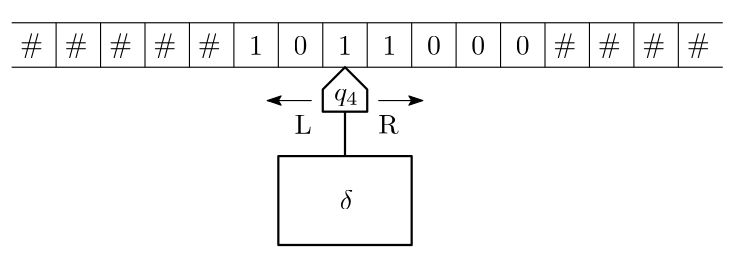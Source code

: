 <?xml version="1.0"?>
<!DOCTYPE ipe SYSTEM "ipe.dtd">
<ipe version="70218" creator="Ipe 7.2.24">
<info created="D:20220127164540" modified="D:20230901150327"/>
<ipestyle name="basic">
<symbol name="arrow/arc(spx)">
<path stroke="sym-stroke" fill="sym-stroke" pen="sym-pen">
0 0 m
-1 0.333 l
-1 -0.333 l
h
</path>
</symbol>
<symbol name="arrow/farc(spx)">
<path stroke="sym-stroke" fill="white" pen="sym-pen">
0 0 m
-1 0.333 l
-1 -0.333 l
h
</path>
</symbol>
<symbol name="arrow/ptarc(spx)">
<path stroke="sym-stroke" fill="sym-stroke" pen="sym-pen">
0 0 m
-1 0.333 l
-0.8 0 l
-1 -0.333 l
h
</path>
</symbol>
<symbol name="arrow/fptarc(spx)">
<path stroke="sym-stroke" fill="white" pen="sym-pen">
0 0 m
-1 0.333 l
-0.8 0 l
-1 -0.333 l
h
</path>
</symbol>
<symbol name="mark/circle(sx)" transformations="translations">
<path fill="sym-stroke">
0.6 0 0 0.6 0 0 e
0.4 0 0 0.4 0 0 e
</path>
</symbol>
<symbol name="mark/disk(sx)" transformations="translations">
<path fill="sym-stroke">
0.6 0 0 0.6 0 0 e
</path>
</symbol>
<symbol name="mark/fdisk(sfx)" transformations="translations">
<group>
<path fill="sym-fill">
0.5 0 0 0.5 0 0 e
</path>
<path fill="sym-stroke" fillrule="eofill">
0.6 0 0 0.6 0 0 e
0.4 0 0 0.4 0 0 e
</path>
</group>
</symbol>
<symbol name="mark/box(sx)" transformations="translations">
<path fill="sym-stroke" fillrule="eofill">
-0.6 -0.6 m
0.6 -0.6 l
0.6 0.6 l
-0.6 0.6 l
h
-0.4 -0.4 m
0.4 -0.4 l
0.4 0.4 l
-0.4 0.4 l
h
</path>
</symbol>
<symbol name="mark/square(sx)" transformations="translations">
<path fill="sym-stroke">
-0.6 -0.6 m
0.6 -0.6 l
0.6 0.6 l
-0.6 0.6 l
h
</path>
</symbol>
<symbol name="mark/fsquare(sfx)" transformations="translations">
<group>
<path fill="sym-fill">
-0.5 -0.5 m
0.5 -0.5 l
0.5 0.5 l
-0.5 0.5 l
h
</path>
<path fill="sym-stroke" fillrule="eofill">
-0.6 -0.6 m
0.6 -0.6 l
0.6 0.6 l
-0.6 0.6 l
h
-0.4 -0.4 m
0.4 -0.4 l
0.4 0.4 l
-0.4 0.4 l
h
</path>
</group>
</symbol>
<symbol name="mark/cross(sx)" transformations="translations">
<group>
<path fill="sym-stroke">
-0.43 -0.57 m
0.57 0.43 l
0.43 0.57 l
-0.57 -0.43 l
h
</path>
<path fill="sym-stroke">
-0.43 0.57 m
0.57 -0.43 l
0.43 -0.57 l
-0.57 0.43 l
h
</path>
</group>
</symbol>
<symbol name="arrow/fnormal(spx)">
<path stroke="sym-stroke" fill="white" pen="sym-pen">
0 0 m
-1 0.333 l
-1 -0.333 l
h
</path>
</symbol>
<symbol name="arrow/pointed(spx)">
<path stroke="sym-stroke" fill="sym-stroke" pen="sym-pen">
0 0 m
-1 0.333 l
-0.8 0 l
-1 -0.333 l
h
</path>
</symbol>
<symbol name="arrow/fpointed(spx)">
<path stroke="sym-stroke" fill="white" pen="sym-pen">
0 0 m
-1 0.333 l
-0.8 0 l
-1 -0.333 l
h
</path>
</symbol>
<symbol name="arrow/linear(spx)">
<path stroke="sym-stroke" pen="sym-pen">
-1 0.333 m
0 0 l
-1 -0.333 l
</path>
</symbol>
<symbol name="arrow/fdouble(spx)">
<path stroke="sym-stroke" fill="white" pen="sym-pen">
0 0 m
-1 0.333 l
-1 -0.333 l
h
-1 0 m
-2 0.333 l
-2 -0.333 l
h
</path>
</symbol>
<symbol name="arrow/double(spx)">
<path stroke="sym-stroke" fill="sym-stroke" pen="sym-pen">
0 0 m
-1 0.333 l
-1 -0.333 l
h
-1 0 m
-2 0.333 l
-2 -0.333 l
h
</path>
</symbol>
<anglesize name="22.5 deg" value="22.5"/>
<anglesize name="30 deg" value="30"/>
<anglesize name="45 deg" value="45"/>
<anglesize name="60 deg" value="60"/>
<anglesize name="90 deg" value="90"/>
<arrowsize name="large" value="10"/>
<arrowsize name="small" value="5"/>
<arrowsize name="tiny" value="3"/>
<color name="blue" value="0 0 1"/>
<color name="brown" value="0.647 0.165 0.165"/>
<color name="darkblue" value="0 0 0.545"/>
<color name="darkcyan" value="0 0.545 0.545"/>
<color name="darkgray" value="0.663"/>
<color name="darkgreen" value="0 0.392 0"/>
<color name="darkmagenta" value="0.545 0 0.545"/>
<color name="darkorange" value="1 0.549 0"/>
<color name="darkred" value="0.545 0 0"/>
<color name="gold" value="1 0.843 0"/>
<color name="gray" value="0.745"/>
<color name="green" value="0 1 0"/>
<color name="lightblue" value="0.678 0.847 0.902"/>
<color name="lightcyan" value="0.878 1 1"/>
<color name="lightgray" value="0.827"/>
<color name="lightgreen" value="0.565 0.933 0.565"/>
<color name="lightyellow" value="1 1 0.878"/>
<color name="navy" value="0 0 0.502"/>
<color name="orange" value="1 0.647 0"/>
<color name="pink" value="1 0.753 0.796"/>
<color name="purple" value="0.627 0.125 0.941"/>
<color name="red" value="1 0 0"/>
<color name="sbblue" value="0.298 0.447 0.79"/>
<color name="sbgreen" value="0.333 0.658 0.407"/>
<color name="sborange" value="0.866 0.517 0.321"/>
<color name="sbpurple" value="0.505 0.447 0.698"/>
<color name="sbred" value="0.768 0.305 0.321"/>
<color name="seagreen" value="0.18 0.545 0.341"/>
<color name="turquoise" value="0.251 0.878 0.816"/>
<color name="verydarkgray" value="0.4"/>
<color name="violet" value="0.933 0.51 0.933"/>
<color name="yellow" value="1 1 0"/>
<dashstyle name="dash dot dotted" value="[4 2 1 2 1 2] 0"/>
<dashstyle name="dash dotted" value="[4 2 1 2] 0"/>
<dashstyle name="dashed" value="[4] 0"/>
<dashstyle name="dotted" value="[1 3] 0"/>
<gridsize name="10 pts (~3.5 mm)" value="10"/>
<gridsize name="14 pts (~5 mm)" value="14"/>
<gridsize name="16 pts (~6 mm)" value="16"/>
<gridsize name="20 pts (~7 mm)" value="20"/>
<gridsize name="28 pts (~10 mm)" value="28"/>
<gridsize name="32 pts (~12 mm)" value="32"/>
<gridsize name="4 pts" value="4"/>
<gridsize name="56 pts (~20 mm)" value="56"/>
<gridsize name="8 pts (~3 mm)" value="8"/>
<opacity name="10%" value="0.1"/>
<opacity name="30%" value="0.3"/>
<opacity name="50%" value="0.5"/>
<opacity name="75%" value="0.75"/>
<pen name="fat" value="1.2"/>
<pen name="heavier" value="0.8"/>
<pen name="ultrafat" value="2"/>
<symbolsize name="large" value="5"/>
<symbolsize name="small" value="2"/>
<symbolsize name="tiny" value="1.1"/>
<textsize name="Huge" value="\Huge"/>
<textsize name="LARGE" value="\LARGE"/>
<textsize name="Large" value="\Large"/>
<textsize name="footnote" value="\footnotesize"/>
<textsize name="huge" value="\huge"/>
<textsize name="large" value="\large"/>
<textsize name="small" value="\small"/>
<textsize name="tiny" value="\tiny"/>
<textstyle name="center" begin="\begin{center}" end="\end{center}"/>
<textstyle name="item" begin="\begin{itemize}\item{}" end="\end{itemize}"/>
<textstyle name="itemize" begin="\begin{itemize}" end="\end{itemize}"/>
<tiling name="falling" angle="-60" step="4" width="1"/>
<tiling name="rising" angle="30" step="4" width="1"/>
</ipestyle>
<page>
<layer name="alpha"/>
<view layers="alpha" active="alpha"/>
<path layer="alpha" fill="white">
60 792 m
60 696 l
324 696 l
324 792 l
h
</path>
<path stroke="black">
80 784 m
80 768 l
304 768 l
304 784 l
h
</path>
<path stroke="black">
96 784 m
96 768 l
</path>
<path stroke="black">
112 784 m
112 768 l
</path>
<path stroke="black">
128 784 m
128 768 l
</path>
<path stroke="black">
144 784 m
144 768 l
</path>
<path stroke="black">
160 784 m
160 768 l
</path>
<path stroke="black">
176 784 m
176 768 l
</path>
<path stroke="black">
192 784 m
192 768 l
</path>
<path stroke="black">
208 784 m
208 768 l
</path>
<path stroke="black">
224 784 m
224 768 l
</path>
<path stroke="black">
240 784 m
240 768 l
</path>
<path stroke="black">
256 784 m
256 768 l
</path>
<path stroke="black">
272 784 m
272 768 l
</path>
<path stroke="black">
288 784 m
288 768 l
</path>
<path stroke="black">
304 784 m
320 784 l
</path>
<path stroke="black">
304 768 m
320 768 l
</path>
<path stroke="black">
80 784 m
64 784 l
</path>
<path stroke="black">
80 768 m
64 768 l
</path>
<path stroke="black" pen="0.8">
176 760 m
184 768 l
192 760 l
192 752 l
176 752 l
h
</path>
<text matrix="1 0 0 1 -5.00426 -2.62122" transformations="translations" pos="72 776" stroke="black" type="label" width="8.302" height="6.926" depth="1.93" valign="baseline">\#</text>
<text matrix="1 0 0 1 10.9957 -2.62122" transformations="translations" pos="72 776" stroke="black" type="label" width="8.302" height="6.926" depth="1.93" valign="baseline">\#</text>
<text matrix="1 0 0 1 26.9957 -2.62122" transformations="translations" pos="72 776" stroke="black" type="label" width="8.302" height="6.926" depth="1.93" valign="baseline">\#</text>
<text matrix="1 0 0 1 42.9957 -2.62122" transformations="translations" pos="72 776" stroke="black" type="label" width="8.302" height="6.926" depth="1.93" valign="baseline">\#</text>
<text matrix="1 0 0 1 58.9957 -2.62122" transformations="translations" pos="72 776" stroke="black" type="label" width="8.302" height="6.926" depth="1.93" valign="baseline">\#</text>
<text matrix="1 0 0 1 186.996 -2.62122" transformations="translations" pos="72 776" stroke="black" type="label" width="8.302" height="6.926" depth="1.93" valign="baseline">\#</text>
<text matrix="1 0 0 1 202.996 -2.62122" transformations="translations" pos="72 776" stroke="black" type="label" width="8.302" height="6.926" depth="1.93" valign="baseline">\#</text>
<text matrix="1 0 0 1 218.996 -2.62122" transformations="translations" pos="72 776" stroke="black" type="label" width="8.302" height="6.926" depth="1.93" valign="baseline">\#</text>
<text matrix="1 0 0 1 234.996 -2.62122" transformations="translations" pos="72 776" stroke="black" type="label" width="8.302" height="6.926" depth="1.93" valign="baseline">\#</text>
<text matrix="1 0 0 1 1.47513 -3.52001" transformations="translations" pos="148 776" stroke="black" type="label" width="4.981" height="6.42" depth="0" valign="baseline">1</text>
<text matrix="1 0 0 1 33.4751 -3.52001" transformations="translations" pos="148 776" stroke="black" type="label" width="4.981" height="6.42" depth="0" valign="baseline">1</text>
<text matrix="1 0 0 1 49.4751 -3.52001" transformations="translations" pos="148 776" stroke="black" type="label" width="4.981" height="6.42" depth="0" valign="baseline">1</text>
<text matrix="1 0 0 1 65.4751 -3.52001" transformations="translations" pos="148 776" stroke="black" type="label" width="4.981" height="6.42" depth="0" valign="baseline">0</text>
<text matrix="1 0 0 1 81.4751 -3.52001" transformations="translations" pos="148 776" stroke="black" type="label" width="4.981" height="6.42" depth="0" valign="baseline">0</text>
<text matrix="1 0 0 1 97.4751 -3.52001" transformations="translations" pos="148 776" stroke="black" type="label" width="4.981" height="6.42" depth="0" valign="baseline">0</text>
<text matrix="1 0 0 1 17.4751 -3.52001" transformations="translations" pos="148 776" stroke="black" type="label" width="4.981" height="6.42" depth="0" valign="baseline">0</text>
<text matrix="1 0 0 1 -4 0" transformations="translations" pos="184 756" stroke="black" type="label" width="8.917" height="4.297" depth="1.93" valign="baseline" style="math">q_4</text>
<path matrix="1 0 0 1 -4 0" stroke="black" arrow="ptarc/small">
176 756 m
160 756 l
</path>
<path matrix="1 0 0 1 4 0" stroke="black" arrow="ptarc/small">
192 756 m
208 756 l
</path>
<text matrix="1 0 0 1 1.81156 -15.9375" transformations="translations" pos="164 760" stroke="black" type="label" width="6.227" height="6.808" depth="0" valign="baseline">L</text>
<text matrix="1 0 0 1 32 -16" transformations="translations" pos="164 760" stroke="black" type="label" width="7.334" height="6.808" depth="0" valign="baseline">R</text>
<path stroke="black" pen="0.8">
160 736 m
160 704 l
208 704 l
208 736 l
h
</path>
<text matrix="1 0 0 1 2.12419 -7.18651" transformations="translations" pos="180 724" stroke="black" type="label" width="4.805" height="6.918" depth="0" valign="baseline" style="math">\delta</text>
<path stroke="black" pen="0.8">
184 752 m
184 736 l
</path>
</page>
</ipe>
